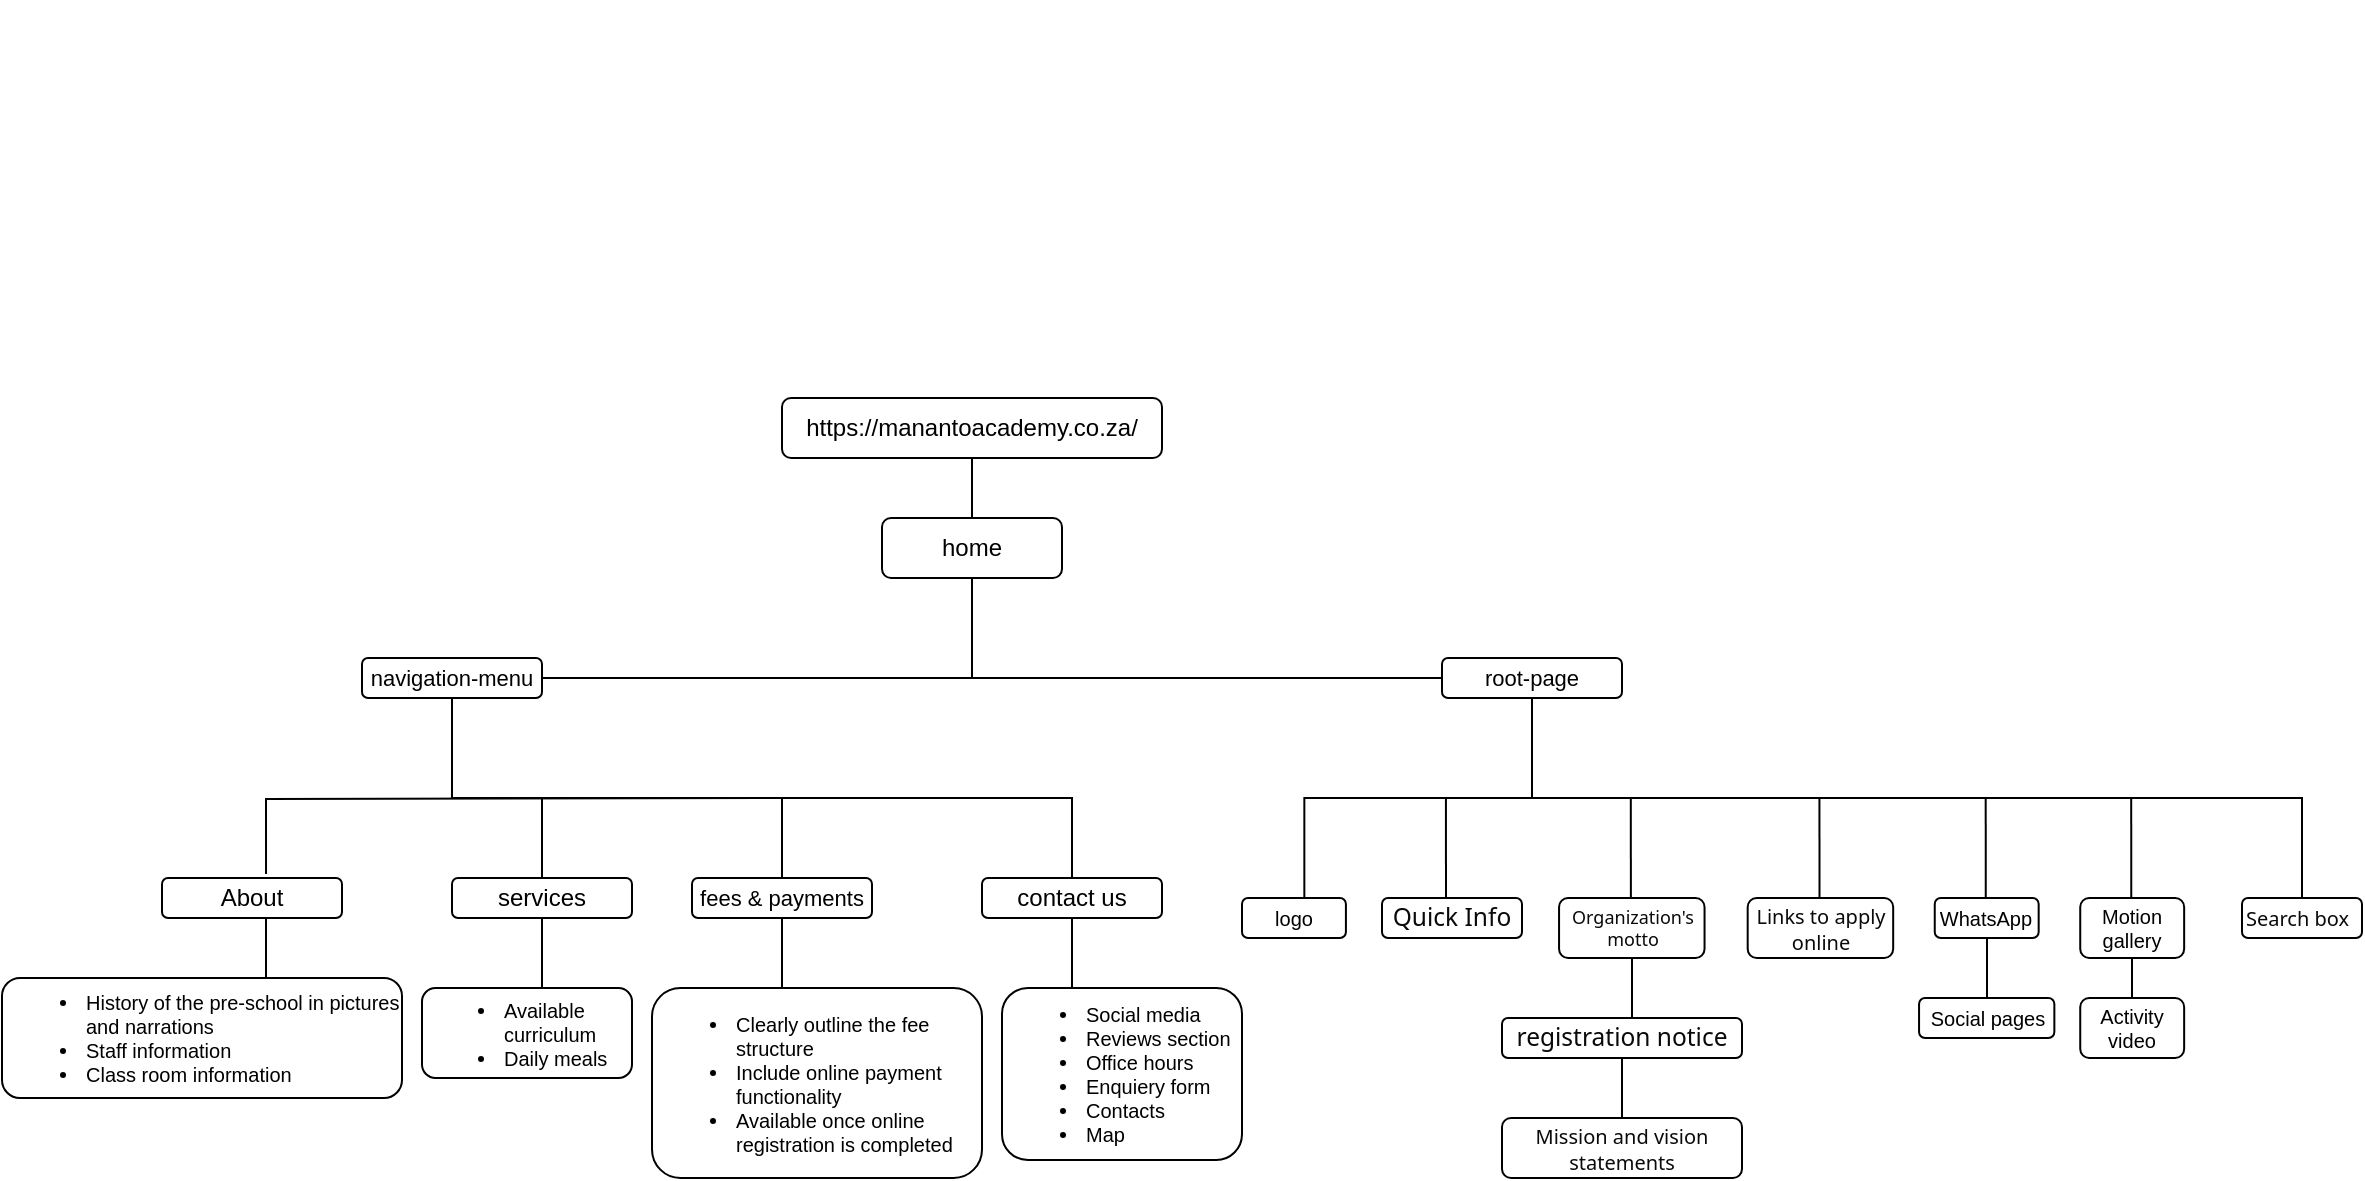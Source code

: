 <mxfile version="28.1.0">
  <diagram name="Page-1" id="V4BmyKaSzA-7CvDdmsaM">
    <mxGraphModel dx="2275" dy="710" grid="1" gridSize="10" guides="1" tooltips="1" connect="1" arrows="1" fold="1" page="1" pageScale="1" pageWidth="1169" pageHeight="827" math="0" shadow="0">
      <root>
        <mxCell id="0" />
        <mxCell id="1" parent="0" />
        <mxCell id="0pTQQSubBG9pLzIEJOz9-35" value="" style="edgeStyle=orthogonalEdgeStyle;endArrow=none;html=1;rounded=0;endSize=8;startSize=8;sourcePerimeterSpacing=0;targetPerimeterSpacing=0;endFill=0;elbow=vertical;entryX=0.578;entryY=-0.1;entryDx=0;entryDy=0;entryPerimeter=0;" parent="1" target="0pTQQSubBG9pLzIEJOz9-29" edge="1">
          <mxGeometry width="100" relative="1" as="geometry">
            <mxPoint x="310" y="419" as="sourcePoint" />
            <mxPoint x="180" y="449" as="targetPoint" />
          </mxGeometry>
        </mxCell>
        <mxCell id="0pTQQSubBG9pLzIEJOz9-43" value="" style="endArrow=none;html=1;rounded=0;edgeStyle=elbowEdgeStyle;elbow=vertical;exitX=0.5;exitY=0;exitDx=0;exitDy=0;" parent="1" source="0pTQQSubBG9pLzIEJOz9-36" edge="1">
          <mxGeometry width="50" height="50" relative="1" as="geometry">
            <mxPoint x="260" y="449" as="sourcePoint" />
            <mxPoint x="300" y="419" as="targetPoint" />
            <Array as="points">
              <mxPoint x="280" y="419" />
            </Array>
          </mxGeometry>
        </mxCell>
        <mxCell id="0pTQQSubBG9pLzIEJOz9-63" value="" style="edgeStyle=elbowEdgeStyle;rounded=0;orthogonalLoop=1;jettySize=auto;html=1;endArrow=none;endFill=0;" parent="1" source="0pTQQSubBG9pLzIEJOz9-58" edge="1">
          <mxGeometry relative="1" as="geometry">
            <mxPoint x="400" y="359" as="targetPoint" />
          </mxGeometry>
        </mxCell>
        <mxCell id="0pTQQSubBG9pLzIEJOz9-65" value="" style="edgeStyle=elbowEdgeStyle;rounded=0;orthogonalLoop=1;jettySize=auto;html=1;endArrow=none;endFill=0;" parent="1" source="0pTQQSubBG9pLzIEJOz9-58" edge="1">
          <mxGeometry relative="1" as="geometry">
            <mxPoint x="685" y="419" as="targetPoint" />
          </mxGeometry>
        </mxCell>
        <mxCell id="0pTQQSubBG9pLzIEJOz9-78" value="&lt;span style=&quot;color: oklch(0.145 0 0); font-family: ui-sans-serif, system-ui, sans-serif, &amp;quot;Apple Color Emoji&amp;quot;, &amp;quot;Segoe UI Emoji&amp;quot;, &amp;quot;Segoe UI Symbol&amp;quot;, &amp;quot;Noto Color Emoji&amp;quot;; background-color: rgb(255, 255, 255);&quot;&gt;&lt;font&gt;Search box&lt;/font&gt;&lt;/span&gt;" style="rounded=1;whiteSpace=wrap;html=1;align=left;fontSize=10;" parent="1" vertex="1">
          <mxGeometry x="1040" y="469" width="60" height="20" as="geometry" />
        </mxCell>
        <mxCell id="0pTQQSubBG9pLzIEJOz9-95" value="" style="group;whiteSpace=wrap;" parent="1" vertex="1" connectable="0">
          <mxGeometry x="45" y="20" width="1025" height="580" as="geometry" />
        </mxCell>
        <mxCell id="0pTQQSubBG9pLzIEJOz9-1" value="https://manantoacademy.co.za/" style="rounded=1;whiteSpace=wrap;html=1;" parent="0pTQQSubBG9pLzIEJOz9-95" vertex="1">
          <mxGeometry x="265" y="199" width="190" height="30" as="geometry" />
        </mxCell>
        <mxCell id="0pTQQSubBG9pLzIEJOz9-11" value="home" style="rounded=1;whiteSpace=wrap;html=1;" parent="0pTQQSubBG9pLzIEJOz9-95" vertex="1">
          <mxGeometry x="315" y="259" width="90" height="30" as="geometry" />
        </mxCell>
        <mxCell id="0pTQQSubBG9pLzIEJOz9-12" value="navigation-menu" style="rounded=1;whiteSpace=wrap;html=1;fontSize=11;" parent="0pTQQSubBG9pLzIEJOz9-95" vertex="1">
          <mxGeometry x="55" y="329" width="90" height="20" as="geometry" />
        </mxCell>
        <mxCell id="0pTQQSubBG9pLzIEJOz9-58" value="root-page" style="rounded=1;whiteSpace=wrap;html=1;fontSize=11;" parent="0pTQQSubBG9pLzIEJOz9-95" vertex="1">
          <mxGeometry x="595" y="329" width="90" height="20" as="geometry" />
        </mxCell>
        <mxCell id="0pTQQSubBG9pLzIEJOz9-76" value="" style="group;fontSize=9;whiteSpace=wrap;" parent="0pTQQSubBG9pLzIEJOz9-95" vertex="1" connectable="0">
          <mxGeometry x="495" y="399" width="530" height="190" as="geometry" />
        </mxCell>
        <mxCell id="0pTQQSubBG9pLzIEJOz9-51" value="logo" style="rounded=1;whiteSpace=wrap;html=1;fontSize=10;" parent="0pTQQSubBG9pLzIEJOz9-76" vertex="1">
          <mxGeometry y="50" width="51.961" height="20" as="geometry" />
        </mxCell>
        <mxCell id="0pTQQSubBG9pLzIEJOz9-67" value="" style="endArrow=none;html=1;rounded=0;edgeStyle=elbowEdgeStyle;elbow=vertical;" parent="0pTQQSubBG9pLzIEJOz9-76" edge="1">
          <mxGeometry width="50" height="50" relative="1" as="geometry">
            <mxPoint x="31.176" y="50" as="sourcePoint" />
            <mxPoint x="530" y="50" as="targetPoint" />
            <Array as="points">
              <mxPoint x="207.843" />
            </Array>
          </mxGeometry>
        </mxCell>
        <mxCell id="0pTQQSubBG9pLzIEJOz9-52" value="Motion gallery" style="rounded=1;whiteSpace=wrap;html=1;fontSize=10;" parent="0pTQQSubBG9pLzIEJOz9-76" vertex="1">
          <mxGeometry x="419.118" y="50" width="51.961" height="30" as="geometry" />
        </mxCell>
        <mxCell id="0pTQQSubBG9pLzIEJOz9-53" value="Activity video" style="rounded=1;whiteSpace=wrap;html=1;fontSize=10;" parent="0pTQQSubBG9pLzIEJOz9-76" vertex="1">
          <mxGeometry x="419.118" y="100" width="51.961" height="30" as="geometry" />
        </mxCell>
        <mxCell id="0pTQQSubBG9pLzIEJOz9-57" value="" style="edgeStyle=elbowEdgeStyle;rounded=0;orthogonalLoop=1;jettySize=auto;html=1;endArrow=none;endFill=0;" parent="0pTQQSubBG9pLzIEJOz9-76" source="0pTQQSubBG9pLzIEJOz9-52" target="0pTQQSubBG9pLzIEJOz9-53" edge="1">
          <mxGeometry relative="1" as="geometry" />
        </mxCell>
        <mxCell id="0pTQQSubBG9pLzIEJOz9-54" value="WhatsApp" style="rounded=1;whiteSpace=wrap;html=1;fontSize=10;" parent="0pTQQSubBG9pLzIEJOz9-76" vertex="1">
          <mxGeometry x="346.373" y="50" width="51.961" height="20" as="geometry" />
        </mxCell>
        <mxCell id="0pTQQSubBG9pLzIEJOz9-80" value="&lt;span style=&quot;color: oklch(0.145 0 0); font-family: ui-sans-serif, system-ui, sans-serif, &amp;quot;Apple Color Emoji&amp;quot;, &amp;quot;Segoe UI Emoji&amp;quot;, &amp;quot;Segoe UI Symbol&amp;quot;, &amp;quot;Noto Color Emoji&amp;quot;; text-align: start; background-color: rgb(255, 255, 255);&quot;&gt;Organization&#39;s motto&lt;/span&gt;" style="rounded=1;whiteSpace=wrap;html=1;fontSize=9;" parent="0pTQQSubBG9pLzIEJOz9-76" vertex="1">
          <mxGeometry x="158.529" y="50" width="72.745" height="30" as="geometry" />
        </mxCell>
        <mxCell id="0pTQQSubBG9pLzIEJOz9-84" value="&lt;span style=&quot;color: oklch(0.145 0 0); font-family: ui-sans-serif, system-ui, sans-serif, &amp;quot;Apple Color Emoji&amp;quot;, &amp;quot;Segoe UI Emoji&amp;quot;, &amp;quot;Segoe UI Symbol&amp;quot;, &amp;quot;Noto Color Emoji&amp;quot;; text-align: start; background-color: rgb(255, 255, 255);&quot;&gt;Links to apply online&lt;/span&gt;" style="rounded=1;whiteSpace=wrap;html=1;fontSize=10;" parent="0pTQQSubBG9pLzIEJOz9-76" vertex="1">
          <mxGeometry x="252.843" y="50" width="72.745" height="30" as="geometry" />
        </mxCell>
        <mxCell id="0pTQQSubBG9pLzIEJOz9-86" value="" style="edgeStyle=elbowEdgeStyle;rounded=0;orthogonalLoop=1;jettySize=auto;html=1;endArrow=none;endFill=0;" parent="0pTQQSubBG9pLzIEJOz9-76" source="0pTQQSubBG9pLzIEJOz9-82" target="0pTQQSubBG9pLzIEJOz9-85" edge="1">
          <mxGeometry relative="1" as="geometry" />
        </mxCell>
        <mxCell id="0pTQQSubBG9pLzIEJOz9-82" value="&lt;span style=&quot;color: oklch(0.145 0 0); font-family: ui-sans-serif, system-ui, sans-serif, &amp;quot;Apple Color Emoji&amp;quot;, &amp;quot;Segoe UI Emoji&amp;quot;, &amp;quot;Segoe UI Symbol&amp;quot;, &amp;quot;Noto Color Emoji&amp;quot;; font-size: 12.25px; text-align: start; background-color: rgb(255, 255, 255);&quot;&gt;registration notice&lt;/span&gt;" style="whiteSpace=wrap;html=1;fontSize=9;rounded=1;" parent="0pTQQSubBG9pLzIEJOz9-76" vertex="1">
          <mxGeometry x="130" y="110" width="120" height="20" as="geometry" />
        </mxCell>
        <mxCell id="0pTQQSubBG9pLzIEJOz9-83" value="" style="edgeStyle=elbowEdgeStyle;rounded=0;orthogonalLoop=1;jettySize=auto;html=1;endArrow=none;endFill=0;" parent="0pTQQSubBG9pLzIEJOz9-76" source="0pTQQSubBG9pLzIEJOz9-80" target="0pTQQSubBG9pLzIEJOz9-82" edge="1">
          <mxGeometry relative="1" as="geometry" />
        </mxCell>
        <mxCell id="0pTQQSubBG9pLzIEJOz9-85" value="&lt;span style=&quot;color: oklch(0.145 0 0); font-family: ui-sans-serif, system-ui, sans-serif, &amp;quot;Apple Color Emoji&amp;quot;, &amp;quot;Segoe UI Emoji&amp;quot;, &amp;quot;Segoe UI Symbol&amp;quot;, &amp;quot;Noto Color Emoji&amp;quot;; background-color: rgb(255, 255, 255);&quot;&gt;&lt;font style=&quot;font-size: 10px;&quot;&gt;Mission and vision statements&lt;/font&gt;&lt;/span&gt;" style="whiteSpace=wrap;html=1;fontSize=9;rounded=1;align=center;" parent="0pTQQSubBG9pLzIEJOz9-76" vertex="1">
          <mxGeometry x="130" y="160" width="120" height="30" as="geometry" />
        </mxCell>
        <mxCell id="0pTQQSubBG9pLzIEJOz9-87" value="&lt;span style=&quot;color: oklch(0.145 0 0); font-family: ui-sans-serif, system-ui, sans-serif, &amp;quot;Apple Color Emoji&amp;quot;, &amp;quot;Segoe UI Emoji&amp;quot;, &amp;quot;Segoe UI Symbol&amp;quot;, &amp;quot;Noto Color Emoji&amp;quot;; font-size: 12.25px; text-align: start; background-color: rgb(255, 255, 255);&quot;&gt;Quick Info&lt;/span&gt;" style="rounded=1;whiteSpace=wrap;html=1;" parent="0pTQQSubBG9pLzIEJOz9-76" vertex="1">
          <mxGeometry x="70" y="50" width="70" height="20" as="geometry" />
        </mxCell>
        <mxCell id="0pTQQSubBG9pLzIEJOz9-93" value="Social pages" style="whiteSpace=wrap;html=1;fontSize=10;rounded=1;" parent="0pTQQSubBG9pLzIEJOz9-76" vertex="1">
          <mxGeometry x="338.53" y="100" width="67.65" height="20" as="geometry" />
        </mxCell>
        <mxCell id="0pTQQSubBG9pLzIEJOz9-94" value="" style="edgeStyle=elbowEdgeStyle;rounded=0;orthogonalLoop=1;jettySize=auto;html=1;endArrow=none;endFill=0;" parent="0pTQQSubBG9pLzIEJOz9-76" source="0pTQQSubBG9pLzIEJOz9-54" target="0pTQQSubBG9pLzIEJOz9-93" edge="1">
          <mxGeometry relative="1" as="geometry" />
        </mxCell>
        <mxCell id="0pTQQSubBG9pLzIEJOz9-96" value="" style="endArrow=none;html=1;rounded=0;" parent="0pTQQSubBG9pLzIEJOz9-76" edge="1">
          <mxGeometry width="50" height="50" relative="1" as="geometry">
            <mxPoint x="102" y="50" as="sourcePoint" />
            <mxPoint x="101.96" as="targetPoint" />
          </mxGeometry>
        </mxCell>
        <mxCell id="0pTQQSubBG9pLzIEJOz9-97" value="" style="endArrow=none;html=1;rounded=0;" parent="0pTQQSubBG9pLzIEJOz9-76" edge="1">
          <mxGeometry width="50" height="50" relative="1" as="geometry">
            <mxPoint x="194.44" y="50" as="sourcePoint" />
            <mxPoint x="194.4" as="targetPoint" />
          </mxGeometry>
        </mxCell>
        <mxCell id="0pTQQSubBG9pLzIEJOz9-98" value="" style="endArrow=none;html=1;rounded=0;" parent="0pTQQSubBG9pLzIEJOz9-76" edge="1">
          <mxGeometry width="50" height="50" relative="1" as="geometry">
            <mxPoint x="288.76" y="50" as="sourcePoint" />
            <mxPoint x="288.72" as="targetPoint" />
          </mxGeometry>
        </mxCell>
        <mxCell id="0pTQQSubBG9pLzIEJOz9-99" value="" style="endArrow=none;html=1;rounded=0;" parent="0pTQQSubBG9pLzIEJOz9-76" edge="1">
          <mxGeometry width="50" height="50" relative="1" as="geometry">
            <mxPoint x="371.89" y="50" as="sourcePoint" />
            <mxPoint x="371.85" as="targetPoint" />
          </mxGeometry>
        </mxCell>
        <mxCell id="0pTQQSubBG9pLzIEJOz9-100" value="" style="endArrow=none;html=1;rounded=0;" parent="0pTQQSubBG9pLzIEJOz9-76" edge="1">
          <mxGeometry width="50" height="50" relative="1" as="geometry">
            <mxPoint x="444.64" y="50" as="sourcePoint" />
            <mxPoint x="444.6" as="targetPoint" />
          </mxGeometry>
        </mxCell>
        <mxCell id="0pTQQSubBG9pLzIEJOz9-46" value="" style="edgeStyle=elbowEdgeStyle;rounded=0;orthogonalLoop=1;jettySize=auto;html=1;endArrow=none;endFill=0;" parent="0pTQQSubBG9pLzIEJOz9-95" target="0pTQQSubBG9pLzIEJOz9-11" edge="1">
          <mxGeometry relative="1" as="geometry">
            <mxPoint x="360" y="229" as="sourcePoint" />
          </mxGeometry>
        </mxCell>
        <mxCell id="0pTQQSubBG9pLzIEJOz9-13" value="" style="edgeStyle=orthogonalEdgeStyle;rounded=0;orthogonalLoop=1;jettySize=auto;html=1;endArrow=none;endFill=0;" parent="0pTQQSubBG9pLzIEJOz9-95" source="0pTQQSubBG9pLzIEJOz9-11" target="0pTQQSubBG9pLzIEJOz9-12" edge="1">
          <mxGeometry relative="1" as="geometry">
            <Array as="points">
              <mxPoint x="255" y="339" />
              <mxPoint x="255" y="339" />
            </Array>
          </mxGeometry>
        </mxCell>
        <mxCell id="0pTQQSubBG9pLzIEJOz9-39" value="" style="edgeStyle=elbowEdgeStyle;endArrow=none;html=1;rounded=0;endSize=8;startSize=8;sourcePerimeterSpacing=0;targetPerimeterSpacing=0;endFill=0;elbow=vertical;entryX=0.5;entryY=1;entryDx=0;entryDy=0;exitX=0.5;exitY=0;exitDx=0;exitDy=0;" parent="0pTQQSubBG9pLzIEJOz9-95" source="0pTQQSubBG9pLzIEJOz9-37" target="0pTQQSubBG9pLzIEJOz9-12" edge="1">
          <mxGeometry width="100" relative="1" as="geometry">
            <mxPoint x="498" y="379" as="sourcePoint" />
            <mxPoint x="255" y="389" as="targetPoint" />
            <Array as="points">
              <mxPoint x="315" y="399" />
            </Array>
          </mxGeometry>
        </mxCell>
        <mxCell id="0pTQQSubBG9pLzIEJOz9-61" style="edgeStyle=elbowEdgeStyle;rounded=0;orthogonalLoop=1;jettySize=auto;html=1;entryX=0;entryY=0.5;entryDx=0;entryDy=0;" parent="0pTQQSubBG9pLzIEJOz9-95" source="0pTQQSubBG9pLzIEJOz9-58" target="0pTQQSubBG9pLzIEJOz9-58" edge="1">
          <mxGeometry relative="1" as="geometry" />
        </mxCell>
        <mxCell id="0pTQQSubBG9pLzIEJOz9-69" value="" style="edgeStyle=elbowEdgeStyle;rounded=0;orthogonalLoop=1;jettySize=auto;html=1;endArrow=none;endFill=0;" parent="0pTQQSubBG9pLzIEJOz9-95" edge="1">
          <mxGeometry relative="1" as="geometry">
            <mxPoint x="7" y="459" as="sourcePoint" />
            <mxPoint x="7" y="489" as="targetPoint" />
          </mxGeometry>
        </mxCell>
        <mxCell id="0pTQQSubBG9pLzIEJOz9-29" value="About" style="rounded=1;whiteSpace=wrap;html=1;" parent="0pTQQSubBG9pLzIEJOz9-95" vertex="1">
          <mxGeometry x="-45" y="439" width="90" height="20" as="geometry" />
        </mxCell>
        <mxCell id="0pTQQSubBG9pLzIEJOz9-68" value="&lt;ul&gt;&lt;li&gt;&lt;span style=&quot;background-color: transparent; color: light-dark(rgb(0, 0, 0), rgb(255, 255, 255));&quot;&gt;&lt;font&gt;History of the pre-school in pictures and narrations&lt;/font&gt;&lt;/span&gt;&lt;/li&gt;&lt;li&gt;&lt;span style=&quot;background-color: transparent; color: light-dark(rgb(0, 0, 0), rgb(255, 255, 255));&quot;&gt;&lt;font&gt;Staff information&lt;/font&gt;&lt;/span&gt;&lt;/li&gt;&lt;li&gt;&lt;span style=&quot;background-color: transparent; color: light-dark(rgb(0, 0, 0), rgb(255, 255, 255));&quot;&gt;&lt;font&gt;Class room information&lt;/font&gt;&lt;/span&gt;&lt;/li&gt;&lt;/ul&gt;" style="whiteSpace=wrap;html=1;rounded=1;align=left;fontSize=10;" parent="0pTQQSubBG9pLzIEJOz9-95" vertex="1">
          <mxGeometry x="-125" y="489" width="200" height="60" as="geometry" />
        </mxCell>
        <mxCell id="0pTQQSubBG9pLzIEJOz9-30" value="services" style="rounded=1;whiteSpace=wrap;html=1;" parent="0pTQQSubBG9pLzIEJOz9-95" vertex="1">
          <mxGeometry x="100" y="439" width="90" height="20" as="geometry" />
        </mxCell>
        <mxCell id="0pTQQSubBG9pLzIEJOz9-36" value="fees &amp;amp; payments" style="rounded=1;whiteSpace=wrap;html=1;fontSize=11;" parent="0pTQQSubBG9pLzIEJOz9-95" vertex="1">
          <mxGeometry x="220" y="439" width="90" height="20" as="geometry" />
        </mxCell>
        <mxCell id="0pTQQSubBG9pLzIEJOz9-37" value="contact us" style="rounded=1;whiteSpace=wrap;html=1;" parent="0pTQQSubBG9pLzIEJOz9-95" vertex="1">
          <mxGeometry x="365" y="439" width="90" height="20" as="geometry" />
        </mxCell>
        <mxCell id="0pTQQSubBG9pLzIEJOz9-70" value="&lt;div style=&quot;text-align: left;&quot;&gt;&lt;ul&gt;&lt;li&gt;&lt;span style=&quot;text-align: left; background-color: transparent; color: light-dark(rgb(0, 0, 0), rgb(255, 255, 255));&quot;&gt;Available curriculum&lt;/span&gt;&lt;/li&gt;&lt;li&gt;&lt;font&gt;Daily meals&lt;/font&gt;&lt;/li&gt;&lt;/ul&gt;&lt;/div&gt;" style="whiteSpace=wrap;html=1;rounded=1;fontSize=10;" parent="0pTQQSubBG9pLzIEJOz9-95" vertex="1">
          <mxGeometry x="85" y="494" width="105" height="45" as="geometry" />
        </mxCell>
        <mxCell id="0pTQQSubBG9pLzIEJOz9-72" value="&lt;div&gt;&lt;ul&gt;&lt;li&gt;&lt;span style=&quot;background-color: transparent; color: light-dark(rgb(0, 0, 0), rgb(255, 255, 255));&quot;&gt;Clearly outline the fee structure&lt;/span&gt;&lt;/li&gt;&lt;li&gt;Include online payment functionality&lt;/li&gt;&lt;li&gt;Available once online registration is completed&lt;/li&gt;&lt;/ul&gt;&lt;/div&gt;" style="whiteSpace=wrap;html=1;fontSize=10;rounded=1;align=left;" parent="0pTQQSubBG9pLzIEJOz9-95" vertex="1">
          <mxGeometry x="200" y="494" width="165" height="95" as="geometry" />
        </mxCell>
        <mxCell id="0pTQQSubBG9pLzIEJOz9-74" value="&lt;div&gt;&lt;ul&gt;&lt;li&gt;&lt;font&gt;Social media&lt;/font&gt;&lt;/li&gt;&lt;li&gt;&lt;font&gt;Reviews section&lt;/font&gt;&lt;/li&gt;&lt;li&gt;&lt;font&gt;Office hour&lt;/font&gt;s&lt;/li&gt;&lt;li&gt;Enquiery form&lt;/li&gt;&lt;li&gt;Contacts&lt;/li&gt;&lt;li&gt;Map&lt;/li&gt;&lt;/ul&gt;&lt;/div&gt;" style="whiteSpace=wrap;html=1;rounded=1;align=left;fontSize=10;" parent="0pTQQSubBG9pLzIEJOz9-95" vertex="1">
          <mxGeometry x="375" y="494" width="120" height="86" as="geometry" />
        </mxCell>
        <mxCell id="0pTQQSubBG9pLzIEJOz9-38" style="edgeStyle=elbowEdgeStyle;rounded=0;orthogonalLoop=1;jettySize=auto;html=1;exitX=0.25;exitY=1;exitDx=0;exitDy=0;" parent="0pTQQSubBG9pLzIEJOz9-95" source="0pTQQSubBG9pLzIEJOz9-36" target="0pTQQSubBG9pLzIEJOz9-36" edge="1">
          <mxGeometry relative="1" as="geometry" />
        </mxCell>
        <mxCell id="0pTQQSubBG9pLzIEJOz9-71" value="" style="edgeStyle=elbowEdgeStyle;rounded=0;orthogonalLoop=1;jettySize=auto;html=1;endArrow=none;endFill=0;" parent="0pTQQSubBG9pLzIEJOz9-95" source="0pTQQSubBG9pLzIEJOz9-30" target="0pTQQSubBG9pLzIEJOz9-70" edge="1">
          <mxGeometry relative="1" as="geometry" />
        </mxCell>
        <mxCell id="0pTQQSubBG9pLzIEJOz9-73" value="" style="edgeStyle=elbowEdgeStyle;rounded=0;orthogonalLoop=1;jettySize=auto;html=1;endArrow=none;endFill=0;" parent="0pTQQSubBG9pLzIEJOz9-95" source="0pTQQSubBG9pLzIEJOz9-36" target="0pTQQSubBG9pLzIEJOz9-72" edge="1">
          <mxGeometry relative="1" as="geometry" />
        </mxCell>
        <mxCell id="0pTQQSubBG9pLzIEJOz9-75" value="" style="edgeStyle=elbowEdgeStyle;rounded=0;orthogonalLoop=1;jettySize=auto;html=1;endArrow=none;endFill=0;" parent="0pTQQSubBG9pLzIEJOz9-95" source="0pTQQSubBG9pLzIEJOz9-37" target="0pTQQSubBG9pLzIEJOz9-74" edge="1">
          <mxGeometry relative="1" as="geometry">
            <Array as="points">
              <mxPoint x="410" y="479" />
            </Array>
          </mxGeometry>
        </mxCell>
        <mxCell id="0pTQQSubBG9pLzIEJOz9-42" value="" style="endArrow=none;html=1;rounded=0;" parent="0pTQQSubBG9pLzIEJOz9-95" edge="1">
          <mxGeometry width="50" height="50" relative="1" as="geometry">
            <mxPoint x="145" y="439" as="sourcePoint" />
            <mxPoint x="145" y="399" as="targetPoint" />
          </mxGeometry>
        </mxCell>
      </root>
    </mxGraphModel>
  </diagram>
</mxfile>
